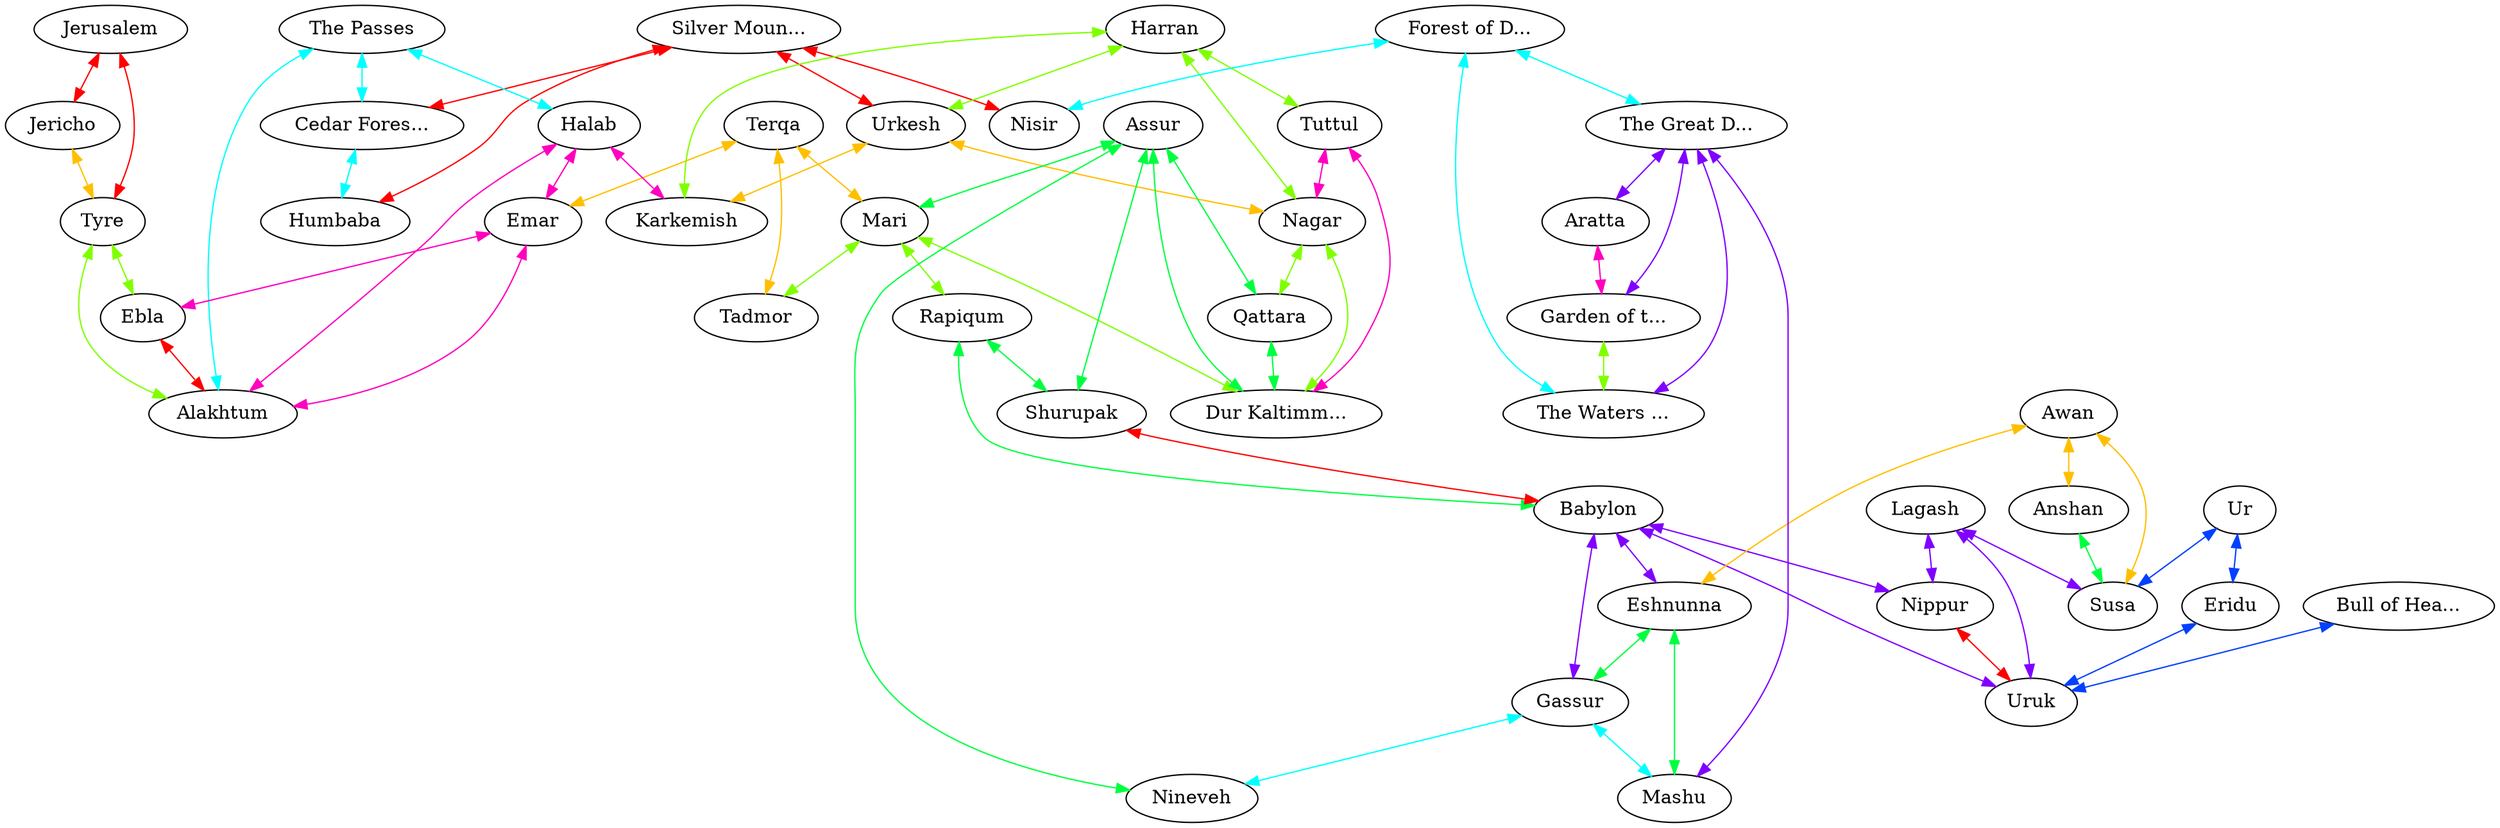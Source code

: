 graph x {
"Humbaba" [pos="1.40277777777778,-0.833333333333333",label="Humbaba"]
"Cedar Forest" [pos="0.791666666666667,-1.70833333333333",label="Cedar Fores..."]
"Silver Mountain" [pos="2.69444444444444,-1.04166666666667",label="Silver Moun..."]
"The Passes" [pos="0.680555555555556,-2.15277777777778",label="The Passes"]
"Alakhtum" [pos="0.972222222222222,-3",label="Alakhtum"]
"Tyre" [pos="0.875,-3.95833333333333",label="Tyre"]
"Jerusalem" [pos="0.597222222222222,-4.86111111111111",label="Jerusalem"]
"Jericho" [pos="0.75,-5.51388888888889",label="Jericho"]
"Ebla" [pos="1.29166666666667,-3.54166666666667",label="Ebla"]
"Emar" [pos="1.625,-2.97222222222222",label="Emar"]
"Terqa" [pos="2.44444444444444,-3.43055555555556",label="Terqa"]
"Halab" [pos="1.48611111111111,-2.54166666666667",label="Halab"]
"Tadmor" [pos="2.47222222222222,-4.16666666666667",label="Tadmor"]
"Mari" [pos="3.51388888888889,-4.15277777777778",label="Mari"]
"Rapiqum" [pos="4.30555555555556,-4.16666666666667",label="Rapiqum"]
"Karkemish" [pos="1.69444444444444,-1.91666666666667",label="Karkemish"]
"Urkesh" [pos="3.01388888888889,-1.73611111111111",label="Urkesh"]
"Nagar" [pos="3.44444444444444,-2.25",label="Nagar"]
"Harran" [pos="2.58333333333333,-2.25",label="Harran"]
"Tuttul" [pos="2.58333333333333,-2.77777777777778",label="Tuttul"]
"Qattara" [pos="4.02777777777778,-2.38888888888889",label="Qattara"]
"Dur Kaltimmu" [pos="3.375,-3.26388888888889",label="Dur Kaltimm..."]
"Assur" [pos="3.98611111111111,-3.375",label="Assur"]
"Nineveh" [pos="4.79166666666667,-2.33333333333333",label="Nineveh"]
"Shurupak" [pos="4.95833333333333,-3.5",label="Shurupak"]
"Gassur" [pos="5.61111111111111,-3.30555555555556",label="Gassur"]
"Babylon" [pos="5.56944444444444,-4.44444444444444",label="Babylon"]
"Uruk" [pos="5.97222222222222,-5.08333333333333",label="Uruk"]
"Nippur" [pos="6.47222222222222,-4.23611111111111",label="Nippur"]
"Lagash" [pos="6.68055555555556,-5.06944444444444",label="Lagash"]
"Eridu" [pos="6.55555555555556,-5.77777777777778",label="Eridu"]
"Ur" [pos="7.68055555555556,-5.84722222222222",label="Ur"]
"Susa" [pos="7.81944444444444,-4.86111111111111",label="Susa"]
"Anshan" [pos="8.375,-5.23611111111111",label="Anshan"]
"Awan" [pos="8,-4.125",label="Awan"]
"Eshnunna" [pos="7.16666666666667,-3.95833333333333",label="Eshnunna"]
"Mashu" [pos="6.18055555555556,-3.30555555555556",label="Mashu"]
"The Great Darkness" [pos="6.625,-2.33333333333333",label="The Great D..."]
"Aratta" [pos="7.91666666666667,-2.66666666666667",label="Aratta"]
"Garden of the Gods" [pos="7.54166666666667,-2.06944444444444",label="Garden of t..."]
"The Waters of Death" [pos="7.06944444444444,-0.972222222222222",label="The Waters ..."]
"Forest of Dilmun" [pos="6.06944444444444,-1.08333333333333",label="Forest of D..."]
"Nisir" [pos="5.38888888888889,-0.861111111111111",label="Nisir"]
"Bull of Heaven" [pos="5.83333333333333,-5.52777777777778",label="Bull of Hea..."]
"Terqa" -- "Mari" [dir="both",color="0.125,1,1"]
"Terqa" -- "Emar" [dir="both",color="0.125,1,1"]
"Terqa" -- "Tadmor" [dir="both",color="0.125,1,1"]
"Harran" -- "Tuttul" [dir="both",color="0.25,1,1"]
"Harran" -- "Karkemish" [dir="both",color="0.25,1,1"]
"Harran" -- "Nagar" [dir="both",color="0.25,1,1"]
"Harran" -- "Urkesh" [dir="both",color="0.25,1,1"]
"Assur" -- "Nineveh" [dir="both",color="0.375,1,1"]
"Assur" -- "Mari" [dir="both",color="0.375,1,1"]
"Assur" -- "Shurupak" [dir="both",color="0.375,1,1"]
"Assur" -- "Dur Kaltimmu" [dir="both",color="0.375,1,1"]
"Assur" -- "Qattara" [dir="both",color="0.375,1,1"]
"The Passes" -- "Alakhtum" [dir="both",color="0.5,1,1"]
"The Passes" -- "Halab" [dir="both",color="0.5,1,1"]
"The Passes" -- "Cedar Forest" [dir="both",color="0.5,1,1"]
"Bull of Heaven" -- "Uruk" [dir="both",color="0.625,1,1"]
"Lagash" -- "Susa" [dir="both",color="0.75,1,1"]
"Lagash" -- "Nippur" [dir="both",color="0.75,1,1"]
"Lagash" -- "Uruk" [dir="both",color="0.75,1,1"]
"Tuttul" -- "Dur Kaltimmu" [dir="both",color="0.875,1,1"]
"Tuttul" -- "Nagar" [dir="both",color="0.875,1,1"]
"Silver Mountain" -- "Nisir" [dir="both",color="1,1,1"]
"Silver Mountain" -- "Humbaba" [dir="both",color="1,1,1"]
"Silver Mountain" -- "Cedar Forest" [dir="both",color="1,1,1"]
"Silver Mountain" -- "Urkesh" [dir="both",color="1,1,1"]
"Urkesh" -- "Karkemish" [dir="both",color="0.125,1,1"]
"Urkesh" -- "Nagar" [dir="both",color="0.125,1,1"]
"Mari" -- "Rapiqum" [dir="both",color="0.25,1,1"]
"Mari" -- "Dur Kaltimmu" [dir="both",color="0.25,1,1"]
"Mari" -- "Tadmor" [dir="both",color="0.25,1,1"]
"Rapiqum" -- "Babylon" [dir="both",color="0.375,1,1"]
"Rapiqum" -- "Shurupak" [dir="both",color="0.375,1,1"]
"Forest of Dilmun" -- "The Great Darkness" [dir="both",color="0.5,1,1"]
"Forest of Dilmun" -- "Nisir" [dir="both",color="0.5,1,1"]
"Forest of Dilmun" -- "The Waters of Death" [dir="both",color="0.5,1,1"]
"Ur" -- "Susa" [dir="both",color="0.625,1,1"]
"Ur" -- "Eridu" [dir="both",color="0.625,1,1"]
"The Great Darkness" -- "Mashu" [dir="both",color="0.75,1,1"]
"The Great Darkness" -- "The Waters of Death" [dir="both",color="0.75,1,1"]
"The Great Darkness" -- "Aratta" [dir="both",color="0.75,1,1"]
"The Great Darkness" -- "Garden of the Gods" [dir="both",color="0.75,1,1"]
"Halab" -- "Alakhtum" [dir="both",color="0.875,1,1"]
"Halab" -- "Karkemish" [dir="both",color="0.875,1,1"]
"Halab" -- "Emar" [dir="both",color="0.875,1,1"]
"Shurupak" -- "Babylon" [dir="both",color="1,1,1"]
"Awan" -- "Anshan" [dir="both",color="0.125,1,1"]
"Awan" -- "Susa" [dir="both",color="0.125,1,1"]
"Awan" -- "Eshnunna" [dir="both",color="0.125,1,1"]
"Nagar" -- "Dur Kaltimmu" [dir="both",color="0.25,1,1"]
"Nagar" -- "Qattara" [dir="both",color="0.25,1,1"]
"Qattara" -- "Dur Kaltimmu" [dir="both",color="0.375,1,1"]
"Cedar Forest" -- "Humbaba" [dir="both",color="0.5,1,1"]
"Babylon" -- "Nippur" [dir="both",color="0.75,1,1"]
"Babylon" -- "Uruk" [dir="both",color="0.75,1,1"]
"Babylon" -- "Eshnunna" [dir="both",color="0.75,1,1"]
"Babylon" -- "Gassur" [dir="both",color="0.75,1,1"]
"Aratta" -- "Garden of the Gods" [dir="both",color="0.875,1,1"]
"Jerusalem" -- "Tyre" [dir="both",color="1,1,1"]
"Jerusalem" -- "Jericho" [dir="both",color="1,1,1"]
"Garden of the Gods" -- "The Waters of Death" [dir="both",color="0.25,1,1"]
"Eshnunna" -- "Mashu" [dir="both",color="0.375,1,1"]
"Eshnunna" -- "Gassur" [dir="both",color="0.375,1,1"]
"Gassur" -- "Mashu" [dir="both",color="0.5,1,1"]
"Gassur" -- "Nineveh" [dir="both",color="0.5,1,1"]
"Eridu" -- "Uruk" [dir="both",color="0.625,1,1"]
"Nippur" -- "Uruk" [dir="both",color="1,1,1"]
"Jericho" -- "Tyre" [dir="both",color="0.125,1,1"]
"Tyre" -- "Ebla" [dir="both",color="0.25,1,1"]
"Tyre" -- "Alakhtum" [dir="both",color="0.25,1,1"]
"Anshan" -- "Susa" [dir="both",color="0.375,1,1"]
"Emar" -- "Ebla" [dir="both",color="0.875,1,1"]
"Emar" -- "Alakhtum" [dir="both",color="0.875,1,1"]
"Ebla" -- "Alakhtum" [dir="both",color="1,1,1"]
}
